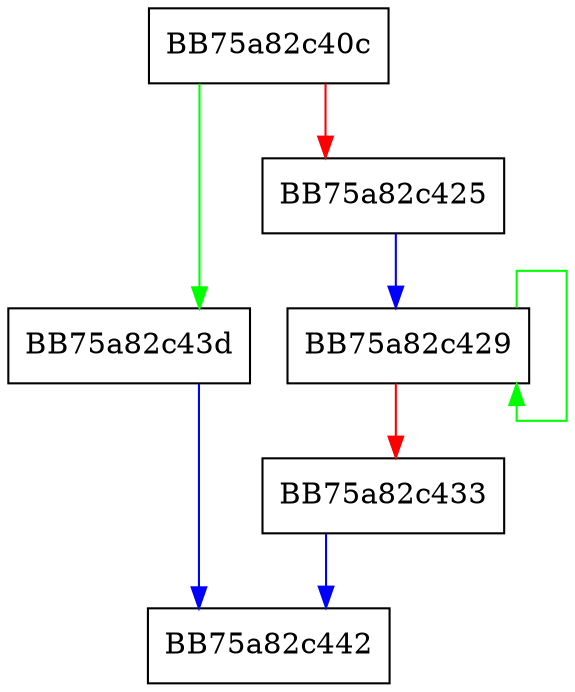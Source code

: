 digraph WPP_SF_lSll {
  node [shape="box"];
  graph [splines=ortho];
  BB75a82c40c -> BB75a82c43d [color="green"];
  BB75a82c40c -> BB75a82c425 [color="red"];
  BB75a82c425 -> BB75a82c429 [color="blue"];
  BB75a82c429 -> BB75a82c429 [color="green"];
  BB75a82c429 -> BB75a82c433 [color="red"];
  BB75a82c433 -> BB75a82c442 [color="blue"];
  BB75a82c43d -> BB75a82c442 [color="blue"];
}